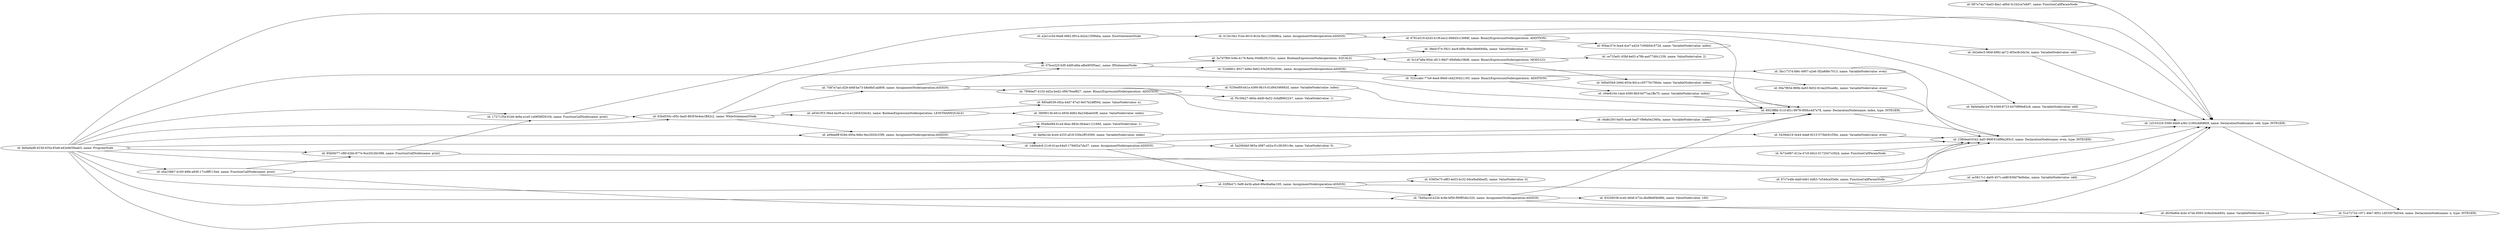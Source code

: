 digraph g {
	rankdir=LR
		"id: a2e1cc5d-94a8-4962-891a-d42a135f9eba, name: ElseStatementNode" -> "id: 413e19a1-f1be-4610-8c2e-8ec1226fd8ca, name: AssignmentNode(operation:ASSIGN)"
		"id: 7f09def7-4102-4d2a-bed2-cf0b76eef827, name: BinaryExpressionNode(operation: ADDITION)" -> "id: c6a8c293-0a05-4aa6-bad7-0fe6a0e2360a, name: VariableNode(value: index)"
		"id: 7f09def7-4102-4d2a-bed2-cf0b76eef827, name: BinaryExpressionNode(operation: ADDITION)" -> "id: f5c30b27-d60a-4dd0-8a52-3cfaf8962247, name: ValueNode(value: 1)"
		"id: 7bd5accd-e22b-4c8e-bf56-f90ff34bc320, name: AssignmentNode(operation:ASSIGN)" -> "id: 8923ff8b-311f-4f1c-9979-0f5fcc4d7e78, name: DeclarationNode(name: index, type: INTEGER)"
		"id: 7bd5accd-e22b-4c8e-bf56-f90ff34bc320, name: AssignmentNode(operation:ASSIGN)" -> "id: 83256038-ec40-4846-b72a-dbd8b6f4b96b, name: ValueNode(value: 100)"
		"id: 7bd5accd-e22b-4c8e-bf56-f90ff34bc320, name: AssignmentNode(operation:ASSIGN)" -> "id: d639a80e-4cbc-47eb-9565-3c8ecb4a4854, name: VariableNode(value: n)"
		"id: fae9a1ee-4cd4-4255-af18-330e2ff16569, name: VariableNode(value: index)" -> "id: 8923ff8b-311f-4f1c-9979-0f5fcc4d7e78, name: DeclarationNode(name: index, type: INTEGER)"
		"id: 3bc1737d-fd6c-4907-a2e6-3f2a8d6c7013, name: VariableNode(value: even)" -> "id: 23fb9eef-0342-4af3-969f-816f9fa285c3, name: DeclarationNode(name: even, type: INTEGER)"
		"id: d42efec5-084f-4982-ab72-4f3ec8c3dc3e, name: VariableNode(value: odd)" -> "id: 1d103224-5580-46b9-a36c-2180cdd6860f, name: DeclarationNode(name: odd, type: INTEGER)"
		"id: 02f9b471-5ef6-4e3b-ada4-86e4ba8ac185, name: AssignmentNode(operation:ASSIGN)" -> "id: 636f3e75-ef83-4e53-bc32-0dce8ad4bad5, name: ValueNode(value: 0)"
		"id: 02f9b471-5ef6-4e3b-ada4-86e4ba8ac185, name: AssignmentNode(operation:ASSIGN)" -> "id: 7bd5accd-e22b-4c8e-bf56-f90ff34bc320, name: AssignmentNode(operation:ASSIGN)"
		"id: 02f9b471-5ef6-4e3b-ada4-86e4ba8ac185, name: AssignmentNode(operation:ASSIGN)" -> "id: ac5817c1-da05-457c-a48f-839d79ef4dac, name: VariableNode(value: odd)"
		"id: 322ccabc-77e9-4eed-89e9-c4d230421193, name: BinaryExpressionNode(operation: ADDITION)" -> "id: 09a7f854-989b-4a93-9d32-814a205ca48c, name: VariableNode(value: even)"
		"id: 322ccabc-77e9-4eed-89e9-c4d230421193, name: BinaryExpressionNode(operation: ADDITION)" -> "id: c94e8104-1da4-4580-8fcf-0d77aa1ffa70, name: VariableNode(value: index)"
		"id: 0256ef0f-d41a-4366-9b10-d1d94346692d, name: VariableNode(value: index)" -> "id: 8923ff8b-311f-4f1c-9979-0f5fcc4d7e78, name: DeclarationNode(name: index, type: INTEGER)"
		"id: 6781e518-d2d3-419f-a4c2-068d3c13088f, name: BinaryExpressionNode(operation: ADDITION)" -> "id: 95bac37d-3ea4-4ce7-a424-7c94b04c572d, name: VariableNode(value: index)"
		"id: 6781e518-d2d3-419f-a4c2-068d3c13088f, name: BinaryExpressionNode(operation: ADDITION)" -> "id: 9a0e4a6e-b478-4368-8723-6470f99e82c8, name: VariableNode(value: odd)"
		"id: 1d103224-5580-46b9-a36c-2180cdd6860f, name: DeclarationNode(name: odd, type: INTEGER)" -> "id: 51e7272d-1971-49e7-8f52-1d53507bd344, name: DeclarationNode(name: n, type: INTEGER)"
		"id: 85bf4077-cf6f-42bb-877e-9ce20c26c588, name: FunctionCallNode(name: print)" -> "id: 23fb9eef-0342-4af3-969f-816f9fa285c3, name: DeclarationNode(name: even, type: INTEGER)"
		"id: 85bf4077-cf6f-42bb-877e-9ce20c26c588, name: FunctionCallNode(name: print)" -> "id: 1727135e-61bb-4e9a-a1e0-1a0858f29104, name: FunctionCallNode(name: print)"
		"id: 52468fc1-8027-4d6e-9e62-03e282b260dc, name: AssignmentNode(operation:ASSIGN)" -> "id: 3bc1737d-fd6c-4907-a2e6-3f2a8d6c7013, name: VariableNode(value: even)"
		"id: 52468fc1-8027-4d6e-9e62-03e282b260dc, name: AssignmentNode(operation:ASSIGN)" -> "id: 322ccabc-77e9-4eed-89e9-c4d230421193, name: BinaryExpressionNode(operation: ADDITION)"
		"id: 7087e7ad-cf29-406f-be73-b8e9bf1ab809, name: AssignmentNode(operation:ASSIGN)" -> "id: 7f09def7-4102-4d2a-bed2-cf0b76eef827, name: BinaryExpressionNode(operation: ADDITION)"
		"id: 7087e7ad-cf29-406f-be73-b8e9bf1ab809, name: AssignmentNode(operation:ASSIGN)" -> "id: 0256ef0f-d41a-4366-9b10-d1d94346692d, name: VariableNode(value: index)"
		"id: 7087e7ad-cf29-406f-be73-b8e9bf1ab809, name: AssignmentNode(operation:ASSIGN)" -> "id: 07bce325-fcf5-446f-afda-afbe905f5aa1, name: IfStatementNode"
		"id: ac5817c1-da05-457c-a48f-839d79ef4dac, name: VariableNode(value: odd)" -> "id: 1d103224-5580-46b9-a36c-2180cdd6860f, name: DeclarationNode(name: odd, type: INTEGER)"
		"id: 5439dd19-3e44-4da8-9215-573bfc61f30e, name: VariableNode(value: even)" -> "id: 23fb9eef-0342-4af3-969f-816f9fa285c3, name: DeclarationNode(name: even, type: INTEGER)"
		"id: a09ea6ff-928d-495a-9dbc-6ec2920c33f9, name: AssignmentNode(operation:ASSIGN)" -> "id: 95a9ed94-b1a4-4bac-882e-0b4ae112166d, name: ValueNode(value: 1)"
		"id: a09ea6ff-928d-495a-9dbc-6ec2920c33f9, name: AssignmentNode(operation:ASSIGN)" -> "id: fae9a1ee-4cd4-4255-af18-330e2ff16569, name: VariableNode(value: index)"
		"id: a09ea6ff-928d-495a-9dbc-6ec2920c33f9, name: AssignmentNode(operation:ASSIGN)" -> "id: 1dd0a4c6-21c6-41aa-b4a5-179d02a7da37, name: AssignmentNode(operation:ASSIGN)"
		"id: 687a74a7-6ad3-4ba1-a66d-3c1b2ca7eb97, name: FunctionCallParamNode" -> "id: 1d103224-5580-46b9-a36c-2180cdd6860f, name: DeclarationNode(name: odd, type: INTEGER)"
		"id: 63bd550c-c95c-4aa5-863f-6e4ea1ff42c2, name: WhileStatementNode" -> "id: a09ea6ff-928d-495a-9dbc-6ec2920c33f9, name: AssignmentNode(operation:ASSIGN)"
		"id: 63bd550c-c95c-4aa5-863f-6e4ea1ff42c2, name: WhileStatementNode" -> "id: 07bce325-fcf5-446f-afda-afbe905f5aa1, name: IfStatementNode"
		"id: 63bd550c-c95c-4aa5-863f-6e4ea1ff42c2, name: WhileStatementNode" -> "id: 7087e7ad-cf29-406f-be73-b8e9bf1ab809, name: AssignmentNode(operation:ASSIGN)"
		"id: 63bd550c-c95c-4aa5-863f-6e4ea1ff42c2, name: WhileStatementNode" -> "id: a93d1f53-38a4-4a39-ac14-e12404324c42, name: BooleanExpressionNode(operation: LESSTHANEQUALS)"
		"id: a5a10867-4160-49fe-a936-17cc8ff115ed, name: FunctionCallNode(name: print)" -> "id: 23fb9eef-0342-4af3-969f-816f9fa285c3, name: DeclarationNode(name: even, type: INTEGER)"
		"id: a5a10867-4160-49fe-a936-17cc8ff115ed, name: FunctionCallNode(name: print)" -> "id: 85bf4077-cf6f-42bb-877e-9ce20c26c588, name: FunctionCallNode(name: print)"
		"id: a5a10867-4160-49fe-a936-17cc8ff115ed, name: FunctionCallNode(name: print)" -> "id: 1d103224-5580-46b9-a36c-2180cdd6860f, name: DeclarationNode(name: odd, type: INTEGER)"
		"id: 23fb9eef-0342-4af3-969f-816f9fa285c3, name: DeclarationNode(name: even, type: INTEGER)" -> "id: 1d103224-5580-46b9-a36c-2180cdd6860f, name: DeclarationNode(name: odd, type: INTEGER)"
		"id: 8923ff8b-311f-4f1c-9979-0f5fcc4d7e78, name: DeclarationNode(name: index, type: INTEGER)" -> "id: 23fb9eef-0342-4af3-969f-816f9fa285c3, name: DeclarationNode(name: even, type: INTEGER)"
		"id: 87c7e4fe-4abf-4461-bd63-7e54dca55efe, name: FunctionCallParamNode" -> "id: 23fb9eef-0342-4af3-969f-816f9fa285c3, name: DeclarationNode(name: even, type: INTEGER)"
		"id: 87c7e4fe-4abf-4461-bd63-7e54dca55efe, name: FunctionCallParamNode" -> "id: 1d103224-5580-46b9-a36c-2180cdd6860f, name: DeclarationNode(name: odd, type: INTEGER)"
		"id: 0d0e05b9-266d-403a-8d1a-c05770c76b4e, name: VariableNode(value: index)" -> "id: 8923ff8b-311f-4f1c-9979-0f5fcc4d7e78, name: DeclarationNode(name: index, type: INTEGER)"
		"id: 1dd0a4c6-21c6-41aa-b4a5-179d02a7da37, name: AssignmentNode(operation:ASSIGN)" -> "id: 5439dd19-3e44-4da8-9215-573bfc61f30e, name: VariableNode(value: even)"
		"id: 1dd0a4c6-21c6-41aa-b4a5-179d02a7da37, name: AssignmentNode(operation:ASSIGN)" -> "id: 5a2064b0-965a-4987-a42a-f1c3fc591c9e, name: ValueNode(value: 0)"
		"id: 1dd0a4c6-21c6-41aa-b4a5-179d02a7da37, name: AssignmentNode(operation:ASSIGN)" -> "id: 02f9b471-5ef6-4e3b-ada4-86e4ba8ac185, name: AssignmentNode(operation:ASSIGN)"
		"id: c6a8c293-0a05-4aa6-bad7-0fe6a0e2360a, name: VariableNode(value: index)" -> "id: 8923ff8b-311f-4f1c-9979-0f5fcc4d7e78, name: DeclarationNode(name: index, type: INTEGER)"
		"id: 09a7f854-989b-4a93-9d32-814a205ca48c, name: VariableNode(value: even)" -> "id: 23fb9eef-0342-4af3-969f-816f9fa285c3, name: DeclarationNode(name: even, type: INTEGER)"
		"id: 9a0e4a6e-b478-4368-8723-6470f99e82c8, name: VariableNode(value: odd)" -> "id: 1d103224-5580-46b9-a36c-2180cdd6860f, name: DeclarationNode(name: odd, type: INTEGER)"
		"id: 413e19a1-f1be-4610-8c2e-8ec1226fd8ca, name: AssignmentNode(operation:ASSIGN)" -> "id: d42efec5-084f-4982-ab72-4f3ec8c3dc3e, name: VariableNode(value: odd)"
		"id: 413e19a1-f1be-4610-8c2e-8ec1226fd8ca, name: AssignmentNode(operation:ASSIGN)" -> "id: 6781e518-d2d3-419f-a4c2-068d3c13088f, name: BinaryExpressionNode(operation: ADDITION)"
		"id: 5c1d7a8a-95dc-4f13-98d7-684fefa108d6, name: BinaryExpressionNode(operation: MODULO)" -> "id: ce733e91-65bf-4e02-a78b-aa477d0c1239, name: ValueNode(value: 2)"
		"id: 5c1d7a8a-95dc-4f13-98d7-684fefa108d6, name: BinaryExpressionNode(operation: MODULO)" -> "id: 0d0e05b9-266d-403a-8d1a-c05770c76b4e, name: VariableNode(value: index)"
		"id: c94e8104-1da4-4580-8fcf-0d77aa1ffa70, name: VariableNode(value: index)" -> "id: 8923ff8b-311f-4f1c-9979-0f5fcc4d7e78, name: DeclarationNode(name: index, type: INTEGER)"
		"id: a93d1f53-38a4-4a39-ac14-e12404324c42, name: BooleanExpressionNode(operation: LESSTHANEQUALS)" -> "id: 885a8039-c92a-44d7-87a3-9e57b24ff50d, name: ValueNode(value: n)"
		"id: a93d1f53-38a4-4a39-ac14-e12404324c42, name: BooleanExpressionNode(operation: LESSTHANEQUALS)" -> "id: 3809013b-b61e-493b-8d62-8a23dbab45ff, name: ValueNode(value: index)"
		"id: 95bac37d-3ea4-4ce7-a424-7c94b04c572d, name: VariableNode(value: index)" -> "id: 8923ff8b-311f-4f1c-9979-0f5fcc4d7e78, name: DeclarationNode(name: index, type: INTEGER)"
		"id: 3a7d7f69-3c8e-4176-8a4a-3048b28152cc, name: BooleanExpressionNode(operation: EQUALS)" -> "id: 38ed1f74-5821-4ac8-bf9e-9becb8e6948a, name: ValueNode(value: 0)"
		"id: 3a7d7f69-3c8e-4176-8a4a-3048b28152cc, name: BooleanExpressionNode(operation: EQUALS)" -> "id: 5c1d7a8a-95dc-4f13-98d7-684fefa108d6, name: BinaryExpressionNode(operation: MODULO)"
		"id: 1727135e-61bb-4e9a-a1e0-1a0858f29104, name: FunctionCallNode(name: print)" -> "id: 63bd550c-c95c-4aa5-863f-6e4ea1ff42c2, name: WhileStatementNode"
		"id: 1727135e-61bb-4e9a-a1e0-1a0858f29104, name: FunctionCallNode(name: print)" -> "id: 1d103224-5580-46b9-a36c-2180cdd6860f, name: DeclarationNode(name: odd, type: INTEGER)"
		"id: fe72e887-d12a-47c0-b0c2-0172547c292d, name: FunctionCallParamNode" -> "id: 23fb9eef-0342-4af3-969f-816f9fa285c3, name: DeclarationNode(name: even, type: INTEGER)"
		"id: 8e0adad8-d23d-435a-83a6-e42e9e59aab3, name: ProgramNode" -> "id: 23fb9eef-0342-4af3-969f-816f9fa285c3, name: DeclarationNode(name: even, type: INTEGER)"
		"id: 8e0adad8-d23d-435a-83a6-e42e9e59aab3, name: ProgramNode" -> "id: 8923ff8b-311f-4f1c-9979-0f5fcc4d7e78, name: DeclarationNode(name: index, type: INTEGER)"
		"id: 8e0adad8-d23d-435a-83a6-e42e9e59aab3, name: ProgramNode" -> "id: 51e7272d-1971-49e7-8f52-1d53507bd344, name: DeclarationNode(name: n, type: INTEGER)"
		"id: 8e0adad8-d23d-435a-83a6-e42e9e59aab3, name: ProgramNode" -> "id: 7bd5accd-e22b-4c8e-bf56-f90ff34bc320, name: AssignmentNode(operation:ASSIGN)"
		"id: 8e0adad8-d23d-435a-83a6-e42e9e59aab3, name: ProgramNode" -> "id: 1dd0a4c6-21c6-41aa-b4a5-179d02a7da37, name: AssignmentNode(operation:ASSIGN)"
		"id: 8e0adad8-d23d-435a-83a6-e42e9e59aab3, name: ProgramNode" -> "id: a09ea6ff-928d-495a-9dbc-6ec2920c33f9, name: AssignmentNode(operation:ASSIGN)"
		"id: 8e0adad8-d23d-435a-83a6-e42e9e59aab3, name: ProgramNode" -> "id: 02f9b471-5ef6-4e3b-ada4-86e4ba8ac185, name: AssignmentNode(operation:ASSIGN)"
		"id: 8e0adad8-d23d-435a-83a6-e42e9e59aab3, name: ProgramNode" -> "id: 1727135e-61bb-4e9a-a1e0-1a0858f29104, name: FunctionCallNode(name: print)"
		"id: 8e0adad8-d23d-435a-83a6-e42e9e59aab3, name: ProgramNode" -> "id: 63bd550c-c95c-4aa5-863f-6e4ea1ff42c2, name: WhileStatementNode"
		"id: 8e0adad8-d23d-435a-83a6-e42e9e59aab3, name: ProgramNode" -> "id: a5a10867-4160-49fe-a936-17cc8ff115ed, name: FunctionCallNode(name: print)"
		"id: 8e0adad8-d23d-435a-83a6-e42e9e59aab3, name: ProgramNode" -> "id: 1d103224-5580-46b9-a36c-2180cdd6860f, name: DeclarationNode(name: odd, type: INTEGER)"
		"id: 8e0adad8-d23d-435a-83a6-e42e9e59aab3, name: ProgramNode" -> "id: 85bf4077-cf6f-42bb-877e-9ce20c26c588, name: FunctionCallNode(name: print)"
		"id: d639a80e-4cbc-47eb-9565-3c8ecb4a4854, name: VariableNode(value: n)" -> "id: 51e7272d-1971-49e7-8f52-1d53507bd344, name: DeclarationNode(name: n, type: INTEGER)"
		"id: 07bce325-fcf5-446f-afda-afbe905f5aa1, name: IfStatementNode" -> "id: 3a7d7f69-3c8e-4176-8a4a-3048b28152cc, name: BooleanExpressionNode(operation: EQUALS)"
		"id: 07bce325-fcf5-446f-afda-afbe905f5aa1, name: IfStatementNode" -> "id: 52468fc1-8027-4d6e-9e62-03e282b260dc, name: AssignmentNode(operation:ASSIGN)"
}
